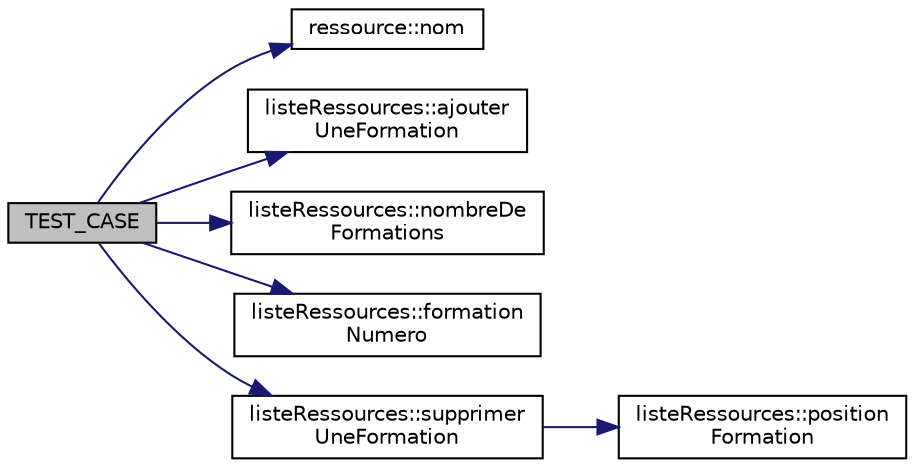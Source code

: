 digraph "TEST_CASE"
{
  edge [fontname="Helvetica",fontsize="10",labelfontname="Helvetica",labelfontsize="10"];
  node [fontname="Helvetica",fontsize="10",shape=record];
  rankdir="LR";
  Node16 [label="TEST_CASE",height=0.2,width=0.4,color="black", fillcolor="grey75", style="filled", fontcolor="black"];
  Node16 -> Node17 [color="midnightblue",fontsize="10",style="solid",fontname="Helvetica"];
  Node17 [label="ressource::nom",height=0.2,width=0.4,color="black", fillcolor="white", style="filled",URL="$classressource.html#aff712b6d732b3f4091dd29f4349aba85",tooltip="Renvoie le nom de la ressource. "];
  Node16 -> Node18 [color="midnightblue",fontsize="10",style="solid",fontname="Helvetica"];
  Node18 [label="listeRessources::ajouter\lUneFormation",height=0.2,width=0.4,color="black", fillcolor="white", style="filled",URL="$classliste_ressources.html#a3b12d0a99dedc81a6a9ddfde375f3c3e",tooltip="Ajoute une formation. "];
  Node16 -> Node19 [color="midnightblue",fontsize="10",style="solid",fontname="Helvetica"];
  Node19 [label="listeRessources::nombreDe\lFormations",height=0.2,width=0.4,color="black", fillcolor="white", style="filled",URL="$classliste_ressources.html#a332aca734617587a463197043a058b02",tooltip="Renvoie le nombre de formations. "];
  Node16 -> Node20 [color="midnightblue",fontsize="10",style="solid",fontname="Helvetica"];
  Node20 [label="listeRessources::formation\lNumero",height=0.2,width=0.4,color="black", fillcolor="white", style="filled",URL="$classliste_ressources.html#aa0dc7c74caa61d02294c51fb79f7abe7",tooltip="Renvoie la formation dont le numero est entre en parametre. "];
  Node16 -> Node21 [color="midnightblue",fontsize="10",style="solid",fontname="Helvetica"];
  Node21 [label="listeRessources::supprimer\lUneFormation",height=0.2,width=0.4,color="black", fillcolor="white", style="filled",URL="$classliste_ressources.html#a898637edf00749de0460b3ce07168a71",tooltip="supprimes la formation "];
  Node21 -> Node22 [color="midnightblue",fontsize="10",style="solid",fontname="Helvetica"];
  Node22 [label="listeRessources::position\lFormation",height=0.2,width=0.4,color="black", fillcolor="white", style="filled",URL="$classliste_ressources.html#a1649d1144f57339c52731acf2d5cfa51",tooltip="Renvoie la position de la formation dont le nom est entre en parametre. "];
}
